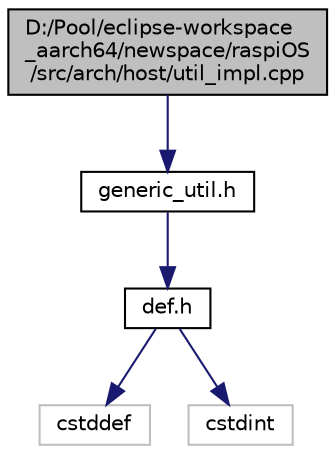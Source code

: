 digraph "D:/Pool/eclipse-workspace_aarch64/newspace/raspiOS/src/arch/host/util_impl.cpp"
{
  edge [fontname="Helvetica",fontsize="10",labelfontname="Helvetica",labelfontsize="10"];
  node [fontname="Helvetica",fontsize="10",shape=record];
  Node2827 [label="D:/Pool/eclipse-workspace\l_aarch64/newspace/raspiOS\l/src/arch/host/util_impl.cpp",height=0.2,width=0.4,color="black", fillcolor="grey75", style="filled", fontcolor="black"];
  Node2827 -> Node2828 [color="midnightblue",fontsize="10",style="solid",fontname="Helvetica"];
  Node2828 [label="generic_util.h",height=0.2,width=0.4,color="black", fillcolor="white", style="filled",URL="$d6/d93/generic__util_8h.html"];
  Node2828 -> Node2829 [color="midnightblue",fontsize="10",style="solid",fontname="Helvetica"];
  Node2829 [label="def.h",height=0.2,width=0.4,color="black", fillcolor="white", style="filled",URL="$d4/da4/def_8h.html"];
  Node2829 -> Node2830 [color="midnightblue",fontsize="10",style="solid",fontname="Helvetica"];
  Node2830 [label="cstddef",height=0.2,width=0.4,color="grey75", fillcolor="white", style="filled"];
  Node2829 -> Node2831 [color="midnightblue",fontsize="10",style="solid",fontname="Helvetica"];
  Node2831 [label="cstdint",height=0.2,width=0.4,color="grey75", fillcolor="white", style="filled"];
}
